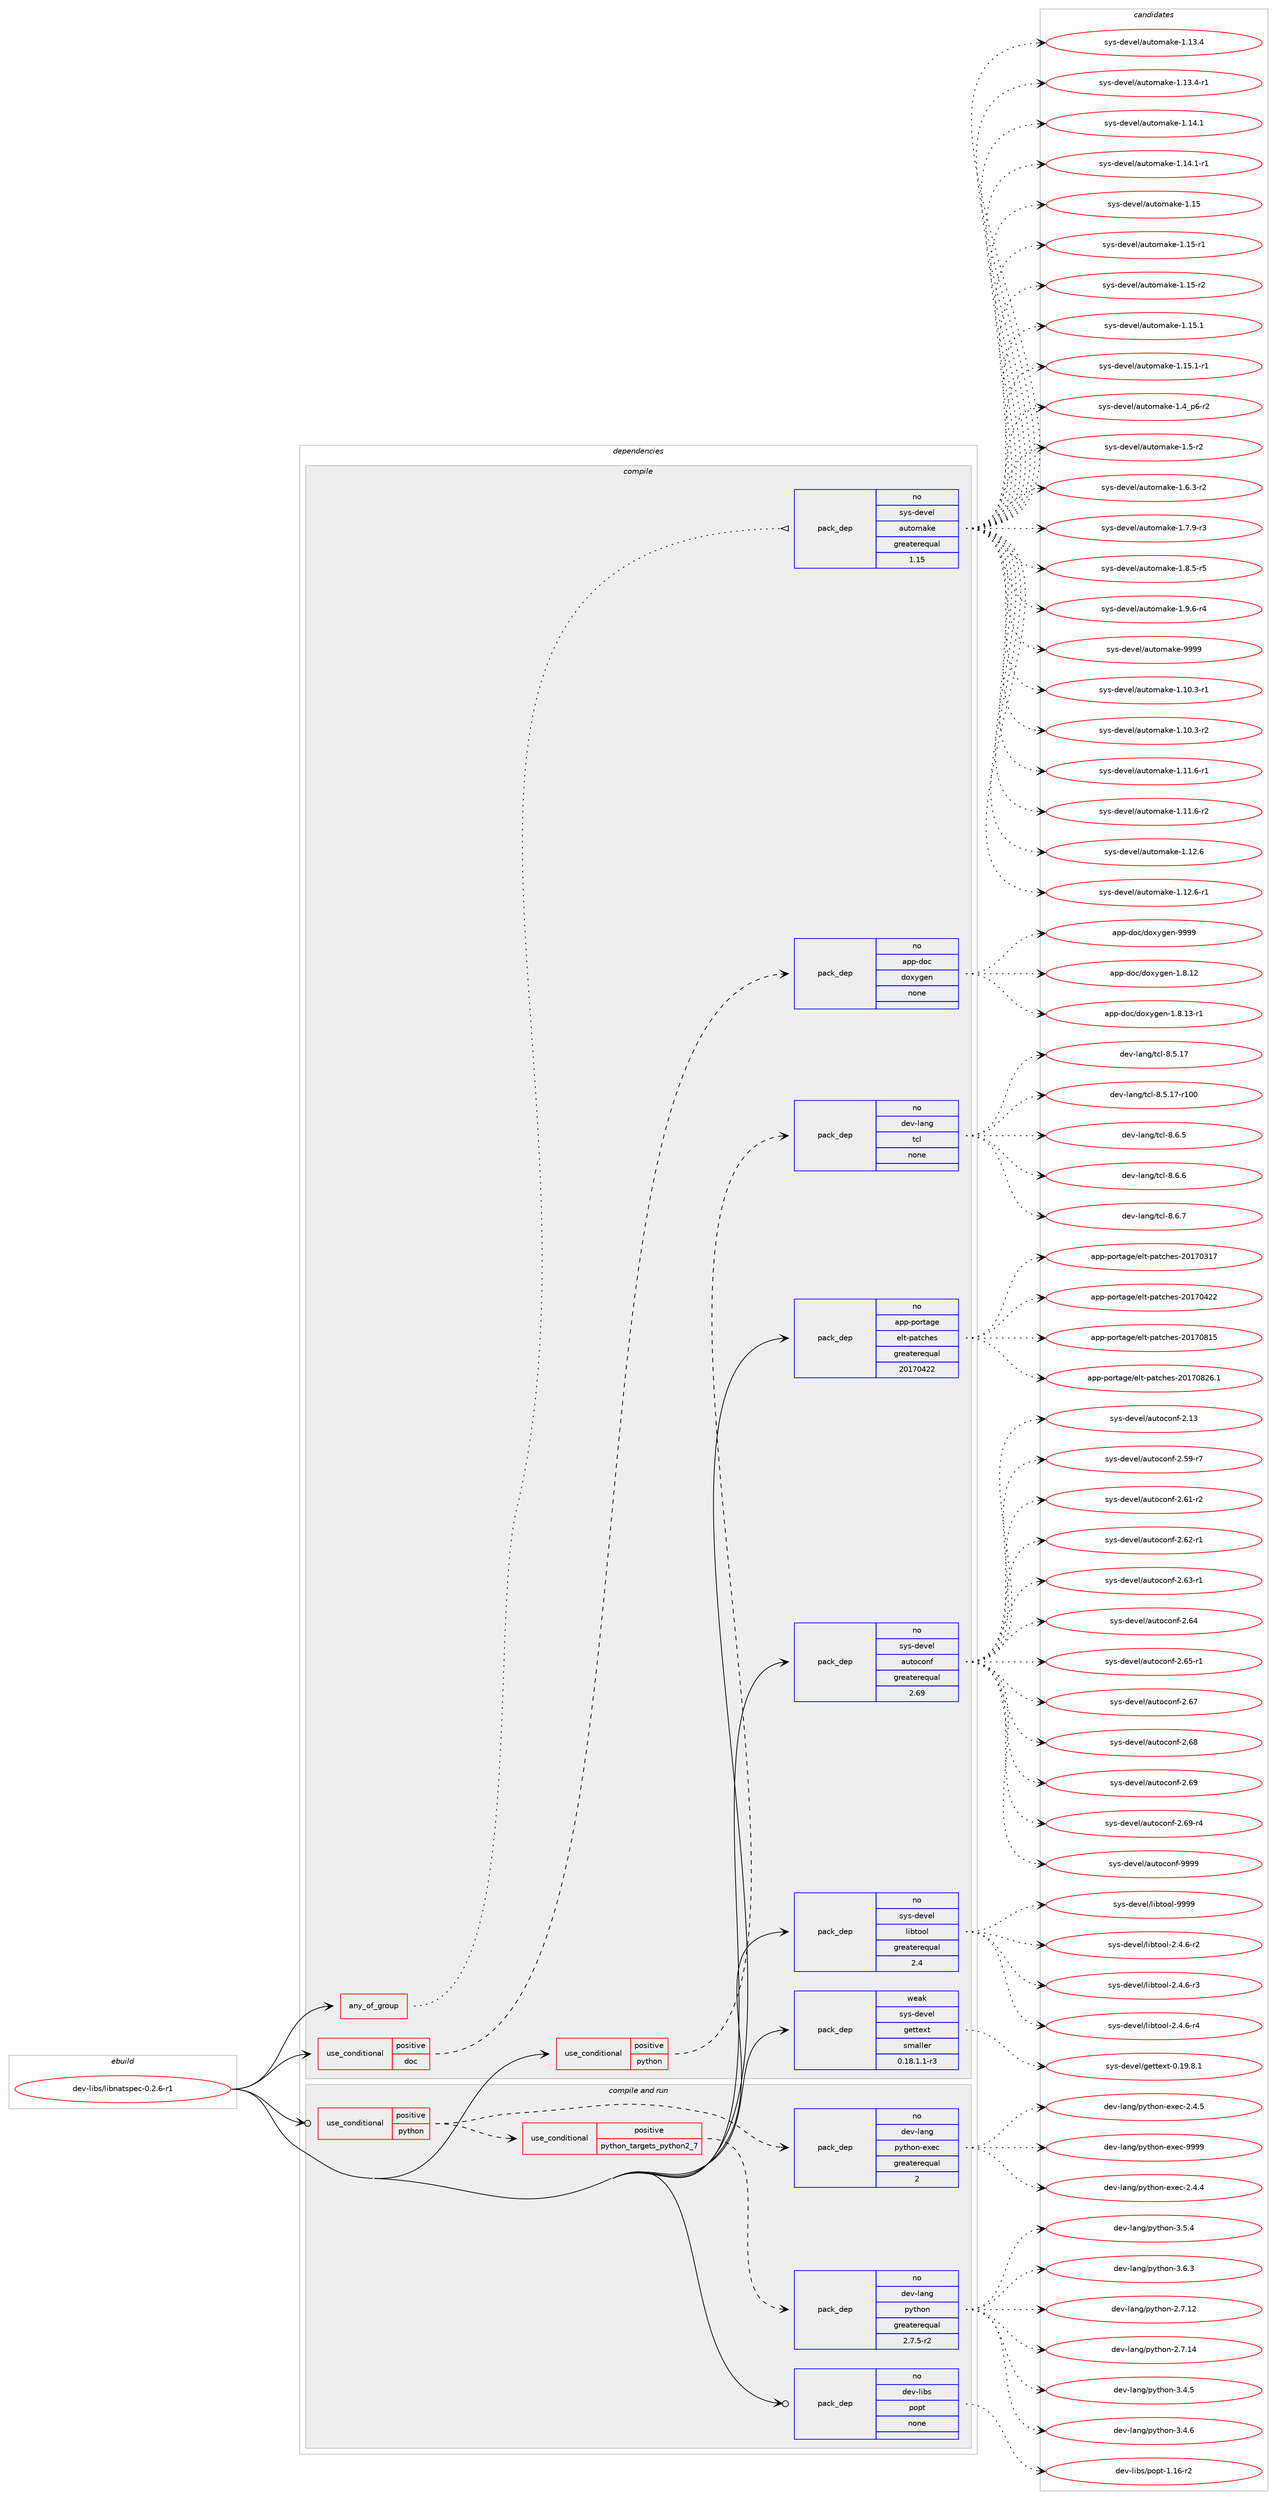digraph prolog {

# *************
# Graph options
# *************

newrank=true;
concentrate=true;
compound=true;
graph [rankdir=LR,fontname=Helvetica,fontsize=10,ranksep=1.5];#, ranksep=2.5, nodesep=0.2];
edge  [arrowhead=vee];
node  [fontname=Helvetica,fontsize=10];

# **********
# The ebuild
# **********

subgraph cluster_leftcol {
color=gray;
rank=same;
label=<<i>ebuild</i>>;
id [label="dev-libs/libnatspec-0.2.6-r1", color=red, width=4, href="../dev-libs/libnatspec-0.2.6-r1.svg"];
}

# ****************
# The dependencies
# ****************

subgraph cluster_midcol {
color=gray;
label=<<i>dependencies</i>>;
subgraph cluster_compile {
fillcolor="#eeeeee";
style=filled;
label=<<i>compile</i>>;
subgraph any3409 {
dependency116180 [label=<<TABLE BORDER="0" CELLBORDER="1" CELLSPACING="0" CELLPADDING="4"><TR><TD CELLPADDING="10">any_of_group</TD></TR></TABLE>>, shape=none, color=red];subgraph pack87665 {
dependency116181 [label=<<TABLE BORDER="0" CELLBORDER="1" CELLSPACING="0" CELLPADDING="4" WIDTH="220"><TR><TD ROWSPAN="6" CELLPADDING="30">pack_dep</TD></TR><TR><TD WIDTH="110">no</TD></TR><TR><TD>sys-devel</TD></TR><TR><TD>automake</TD></TR><TR><TD>greaterequal</TD></TR><TR><TD>1.15</TD></TR></TABLE>>, shape=none, color=blue];
}
dependency116180:e -> dependency116181:w [weight=20,style="dotted",arrowhead="oinv"];
}
id:e -> dependency116180:w [weight=20,style="solid",arrowhead="vee"];
subgraph cond25076 {
dependency116182 [label=<<TABLE BORDER="0" CELLBORDER="1" CELLSPACING="0" CELLPADDING="4"><TR><TD ROWSPAN="3" CELLPADDING="10">use_conditional</TD></TR><TR><TD>positive</TD></TR><TR><TD>doc</TD></TR></TABLE>>, shape=none, color=red];
subgraph pack87666 {
dependency116183 [label=<<TABLE BORDER="0" CELLBORDER="1" CELLSPACING="0" CELLPADDING="4" WIDTH="220"><TR><TD ROWSPAN="6" CELLPADDING="30">pack_dep</TD></TR><TR><TD WIDTH="110">no</TD></TR><TR><TD>app-doc</TD></TR><TR><TD>doxygen</TD></TR><TR><TD>none</TD></TR><TR><TD></TD></TR></TABLE>>, shape=none, color=blue];
}
dependency116182:e -> dependency116183:w [weight=20,style="dashed",arrowhead="vee"];
}
id:e -> dependency116182:w [weight=20,style="solid",arrowhead="vee"];
subgraph cond25077 {
dependency116184 [label=<<TABLE BORDER="0" CELLBORDER="1" CELLSPACING="0" CELLPADDING="4"><TR><TD ROWSPAN="3" CELLPADDING="10">use_conditional</TD></TR><TR><TD>positive</TD></TR><TR><TD>python</TD></TR></TABLE>>, shape=none, color=red];
subgraph pack87667 {
dependency116185 [label=<<TABLE BORDER="0" CELLBORDER="1" CELLSPACING="0" CELLPADDING="4" WIDTH="220"><TR><TD ROWSPAN="6" CELLPADDING="30">pack_dep</TD></TR><TR><TD WIDTH="110">no</TD></TR><TR><TD>dev-lang</TD></TR><TR><TD>tcl</TD></TR><TR><TD>none</TD></TR><TR><TD></TD></TR></TABLE>>, shape=none, color=blue];
}
dependency116184:e -> dependency116185:w [weight=20,style="dashed",arrowhead="vee"];
}
id:e -> dependency116184:w [weight=20,style="solid",arrowhead="vee"];
subgraph pack87668 {
dependency116186 [label=<<TABLE BORDER="0" CELLBORDER="1" CELLSPACING="0" CELLPADDING="4" WIDTH="220"><TR><TD ROWSPAN="6" CELLPADDING="30">pack_dep</TD></TR><TR><TD WIDTH="110">no</TD></TR><TR><TD>app-portage</TD></TR><TR><TD>elt-patches</TD></TR><TR><TD>greaterequal</TD></TR><TR><TD>20170422</TD></TR></TABLE>>, shape=none, color=blue];
}
id:e -> dependency116186:w [weight=20,style="solid",arrowhead="vee"];
subgraph pack87669 {
dependency116187 [label=<<TABLE BORDER="0" CELLBORDER="1" CELLSPACING="0" CELLPADDING="4" WIDTH="220"><TR><TD ROWSPAN="6" CELLPADDING="30">pack_dep</TD></TR><TR><TD WIDTH="110">no</TD></TR><TR><TD>sys-devel</TD></TR><TR><TD>autoconf</TD></TR><TR><TD>greaterequal</TD></TR><TR><TD>2.69</TD></TR></TABLE>>, shape=none, color=blue];
}
id:e -> dependency116187:w [weight=20,style="solid",arrowhead="vee"];
subgraph pack87670 {
dependency116188 [label=<<TABLE BORDER="0" CELLBORDER="1" CELLSPACING="0" CELLPADDING="4" WIDTH="220"><TR><TD ROWSPAN="6" CELLPADDING="30">pack_dep</TD></TR><TR><TD WIDTH="110">no</TD></TR><TR><TD>sys-devel</TD></TR><TR><TD>libtool</TD></TR><TR><TD>greaterequal</TD></TR><TR><TD>2.4</TD></TR></TABLE>>, shape=none, color=blue];
}
id:e -> dependency116188:w [weight=20,style="solid",arrowhead="vee"];
subgraph pack87671 {
dependency116189 [label=<<TABLE BORDER="0" CELLBORDER="1" CELLSPACING="0" CELLPADDING="4" WIDTH="220"><TR><TD ROWSPAN="6" CELLPADDING="30">pack_dep</TD></TR><TR><TD WIDTH="110">weak</TD></TR><TR><TD>sys-devel</TD></TR><TR><TD>gettext</TD></TR><TR><TD>smaller</TD></TR><TR><TD>0.18.1.1-r3</TD></TR></TABLE>>, shape=none, color=blue];
}
id:e -> dependency116189:w [weight=20,style="solid",arrowhead="vee"];
}
subgraph cluster_compileandrun {
fillcolor="#eeeeee";
style=filled;
label=<<i>compile and run</i>>;
subgraph cond25078 {
dependency116190 [label=<<TABLE BORDER="0" CELLBORDER="1" CELLSPACING="0" CELLPADDING="4"><TR><TD ROWSPAN="3" CELLPADDING="10">use_conditional</TD></TR><TR><TD>positive</TD></TR><TR><TD>python</TD></TR></TABLE>>, shape=none, color=red];
subgraph cond25079 {
dependency116191 [label=<<TABLE BORDER="0" CELLBORDER="1" CELLSPACING="0" CELLPADDING="4"><TR><TD ROWSPAN="3" CELLPADDING="10">use_conditional</TD></TR><TR><TD>positive</TD></TR><TR><TD>python_targets_python2_7</TD></TR></TABLE>>, shape=none, color=red];
subgraph pack87672 {
dependency116192 [label=<<TABLE BORDER="0" CELLBORDER="1" CELLSPACING="0" CELLPADDING="4" WIDTH="220"><TR><TD ROWSPAN="6" CELLPADDING="30">pack_dep</TD></TR><TR><TD WIDTH="110">no</TD></TR><TR><TD>dev-lang</TD></TR><TR><TD>python</TD></TR><TR><TD>greaterequal</TD></TR><TR><TD>2.7.5-r2</TD></TR></TABLE>>, shape=none, color=blue];
}
dependency116191:e -> dependency116192:w [weight=20,style="dashed",arrowhead="vee"];
}
dependency116190:e -> dependency116191:w [weight=20,style="dashed",arrowhead="vee"];
subgraph pack87673 {
dependency116193 [label=<<TABLE BORDER="0" CELLBORDER="1" CELLSPACING="0" CELLPADDING="4" WIDTH="220"><TR><TD ROWSPAN="6" CELLPADDING="30">pack_dep</TD></TR><TR><TD WIDTH="110">no</TD></TR><TR><TD>dev-lang</TD></TR><TR><TD>python-exec</TD></TR><TR><TD>greaterequal</TD></TR><TR><TD>2</TD></TR></TABLE>>, shape=none, color=blue];
}
dependency116190:e -> dependency116193:w [weight=20,style="dashed",arrowhead="vee"];
}
id:e -> dependency116190:w [weight=20,style="solid",arrowhead="odotvee"];
subgraph pack87674 {
dependency116194 [label=<<TABLE BORDER="0" CELLBORDER="1" CELLSPACING="0" CELLPADDING="4" WIDTH="220"><TR><TD ROWSPAN="6" CELLPADDING="30">pack_dep</TD></TR><TR><TD WIDTH="110">no</TD></TR><TR><TD>dev-libs</TD></TR><TR><TD>popt</TD></TR><TR><TD>none</TD></TR><TR><TD></TD></TR></TABLE>>, shape=none, color=blue];
}
id:e -> dependency116194:w [weight=20,style="solid",arrowhead="odotvee"];
}
subgraph cluster_run {
fillcolor="#eeeeee";
style=filled;
label=<<i>run</i>>;
}
}

# **************
# The candidates
# **************

subgraph cluster_choices {
rank=same;
color=gray;
label=<<i>candidates</i>>;

subgraph choice87665 {
color=black;
nodesep=1;
choice11512111545100101118101108479711711611110997107101454946494846514511449 [label="sys-devel/automake-1.10.3-r1", color=red, width=4,href="../sys-devel/automake-1.10.3-r1.svg"];
choice11512111545100101118101108479711711611110997107101454946494846514511450 [label="sys-devel/automake-1.10.3-r2", color=red, width=4,href="../sys-devel/automake-1.10.3-r2.svg"];
choice11512111545100101118101108479711711611110997107101454946494946544511449 [label="sys-devel/automake-1.11.6-r1", color=red, width=4,href="../sys-devel/automake-1.11.6-r1.svg"];
choice11512111545100101118101108479711711611110997107101454946494946544511450 [label="sys-devel/automake-1.11.6-r2", color=red, width=4,href="../sys-devel/automake-1.11.6-r2.svg"];
choice1151211154510010111810110847971171161111099710710145494649504654 [label="sys-devel/automake-1.12.6", color=red, width=4,href="../sys-devel/automake-1.12.6.svg"];
choice11512111545100101118101108479711711611110997107101454946495046544511449 [label="sys-devel/automake-1.12.6-r1", color=red, width=4,href="../sys-devel/automake-1.12.6-r1.svg"];
choice1151211154510010111810110847971171161111099710710145494649514652 [label="sys-devel/automake-1.13.4", color=red, width=4,href="../sys-devel/automake-1.13.4.svg"];
choice11512111545100101118101108479711711611110997107101454946495146524511449 [label="sys-devel/automake-1.13.4-r1", color=red, width=4,href="../sys-devel/automake-1.13.4-r1.svg"];
choice1151211154510010111810110847971171161111099710710145494649524649 [label="sys-devel/automake-1.14.1", color=red, width=4,href="../sys-devel/automake-1.14.1.svg"];
choice11512111545100101118101108479711711611110997107101454946495246494511449 [label="sys-devel/automake-1.14.1-r1", color=red, width=4,href="../sys-devel/automake-1.14.1-r1.svg"];
choice115121115451001011181011084797117116111109971071014549464953 [label="sys-devel/automake-1.15", color=red, width=4,href="../sys-devel/automake-1.15.svg"];
choice1151211154510010111810110847971171161111099710710145494649534511449 [label="sys-devel/automake-1.15-r1", color=red, width=4,href="../sys-devel/automake-1.15-r1.svg"];
choice1151211154510010111810110847971171161111099710710145494649534511450 [label="sys-devel/automake-1.15-r2", color=red, width=4,href="../sys-devel/automake-1.15-r2.svg"];
choice1151211154510010111810110847971171161111099710710145494649534649 [label="sys-devel/automake-1.15.1", color=red, width=4,href="../sys-devel/automake-1.15.1.svg"];
choice11512111545100101118101108479711711611110997107101454946495346494511449 [label="sys-devel/automake-1.15.1-r1", color=red, width=4,href="../sys-devel/automake-1.15.1-r1.svg"];
choice115121115451001011181011084797117116111109971071014549465295112544511450 [label="sys-devel/automake-1.4_p6-r2", color=red, width=4,href="../sys-devel/automake-1.4_p6-r2.svg"];
choice11512111545100101118101108479711711611110997107101454946534511450 [label="sys-devel/automake-1.5-r2", color=red, width=4,href="../sys-devel/automake-1.5-r2.svg"];
choice115121115451001011181011084797117116111109971071014549465446514511450 [label="sys-devel/automake-1.6.3-r2", color=red, width=4,href="../sys-devel/automake-1.6.3-r2.svg"];
choice115121115451001011181011084797117116111109971071014549465546574511451 [label="sys-devel/automake-1.7.9-r3", color=red, width=4,href="../sys-devel/automake-1.7.9-r3.svg"];
choice115121115451001011181011084797117116111109971071014549465646534511453 [label="sys-devel/automake-1.8.5-r5", color=red, width=4,href="../sys-devel/automake-1.8.5-r5.svg"];
choice115121115451001011181011084797117116111109971071014549465746544511452 [label="sys-devel/automake-1.9.6-r4", color=red, width=4,href="../sys-devel/automake-1.9.6-r4.svg"];
choice115121115451001011181011084797117116111109971071014557575757 [label="sys-devel/automake-9999", color=red, width=4,href="../sys-devel/automake-9999.svg"];
dependency116181:e -> choice11512111545100101118101108479711711611110997107101454946494846514511449:w [style=dotted,weight="100"];
dependency116181:e -> choice11512111545100101118101108479711711611110997107101454946494846514511450:w [style=dotted,weight="100"];
dependency116181:e -> choice11512111545100101118101108479711711611110997107101454946494946544511449:w [style=dotted,weight="100"];
dependency116181:e -> choice11512111545100101118101108479711711611110997107101454946494946544511450:w [style=dotted,weight="100"];
dependency116181:e -> choice1151211154510010111810110847971171161111099710710145494649504654:w [style=dotted,weight="100"];
dependency116181:e -> choice11512111545100101118101108479711711611110997107101454946495046544511449:w [style=dotted,weight="100"];
dependency116181:e -> choice1151211154510010111810110847971171161111099710710145494649514652:w [style=dotted,weight="100"];
dependency116181:e -> choice11512111545100101118101108479711711611110997107101454946495146524511449:w [style=dotted,weight="100"];
dependency116181:e -> choice1151211154510010111810110847971171161111099710710145494649524649:w [style=dotted,weight="100"];
dependency116181:e -> choice11512111545100101118101108479711711611110997107101454946495246494511449:w [style=dotted,weight="100"];
dependency116181:e -> choice115121115451001011181011084797117116111109971071014549464953:w [style=dotted,weight="100"];
dependency116181:e -> choice1151211154510010111810110847971171161111099710710145494649534511449:w [style=dotted,weight="100"];
dependency116181:e -> choice1151211154510010111810110847971171161111099710710145494649534511450:w [style=dotted,weight="100"];
dependency116181:e -> choice1151211154510010111810110847971171161111099710710145494649534649:w [style=dotted,weight="100"];
dependency116181:e -> choice11512111545100101118101108479711711611110997107101454946495346494511449:w [style=dotted,weight="100"];
dependency116181:e -> choice115121115451001011181011084797117116111109971071014549465295112544511450:w [style=dotted,weight="100"];
dependency116181:e -> choice11512111545100101118101108479711711611110997107101454946534511450:w [style=dotted,weight="100"];
dependency116181:e -> choice115121115451001011181011084797117116111109971071014549465446514511450:w [style=dotted,weight="100"];
dependency116181:e -> choice115121115451001011181011084797117116111109971071014549465546574511451:w [style=dotted,weight="100"];
dependency116181:e -> choice115121115451001011181011084797117116111109971071014549465646534511453:w [style=dotted,weight="100"];
dependency116181:e -> choice115121115451001011181011084797117116111109971071014549465746544511452:w [style=dotted,weight="100"];
dependency116181:e -> choice115121115451001011181011084797117116111109971071014557575757:w [style=dotted,weight="100"];
}
subgraph choice87666 {
color=black;
nodesep=1;
choice9711211245100111994710011112012110310111045494656464950 [label="app-doc/doxygen-1.8.12", color=red, width=4,href="../app-doc/doxygen-1.8.12.svg"];
choice97112112451001119947100111120121103101110454946564649514511449 [label="app-doc/doxygen-1.8.13-r1", color=red, width=4,href="../app-doc/doxygen-1.8.13-r1.svg"];
choice971121124510011199471001111201211031011104557575757 [label="app-doc/doxygen-9999", color=red, width=4,href="../app-doc/doxygen-9999.svg"];
dependency116183:e -> choice9711211245100111994710011112012110310111045494656464950:w [style=dotted,weight="100"];
dependency116183:e -> choice97112112451001119947100111120121103101110454946564649514511449:w [style=dotted,weight="100"];
dependency116183:e -> choice971121124510011199471001111201211031011104557575757:w [style=dotted,weight="100"];
}
subgraph choice87667 {
color=black;
nodesep=1;
choice1001011184510897110103471169910845564653464955 [label="dev-lang/tcl-8.5.17", color=red, width=4,href="../dev-lang/tcl-8.5.17.svg"];
choice100101118451089711010347116991084556465346495545114494848 [label="dev-lang/tcl-8.5.17-r100", color=red, width=4,href="../dev-lang/tcl-8.5.17-r100.svg"];
choice10010111845108971101034711699108455646544653 [label="dev-lang/tcl-8.6.5", color=red, width=4,href="../dev-lang/tcl-8.6.5.svg"];
choice10010111845108971101034711699108455646544654 [label="dev-lang/tcl-8.6.6", color=red, width=4,href="../dev-lang/tcl-8.6.6.svg"];
choice10010111845108971101034711699108455646544655 [label="dev-lang/tcl-8.6.7", color=red, width=4,href="../dev-lang/tcl-8.6.7.svg"];
dependency116185:e -> choice1001011184510897110103471169910845564653464955:w [style=dotted,weight="100"];
dependency116185:e -> choice100101118451089711010347116991084556465346495545114494848:w [style=dotted,weight="100"];
dependency116185:e -> choice10010111845108971101034711699108455646544653:w [style=dotted,weight="100"];
dependency116185:e -> choice10010111845108971101034711699108455646544654:w [style=dotted,weight="100"];
dependency116185:e -> choice10010111845108971101034711699108455646544655:w [style=dotted,weight="100"];
}
subgraph choice87668 {
color=black;
nodesep=1;
choice97112112451121111141169710310147101108116451129711699104101115455048495548514955 [label="app-portage/elt-patches-20170317", color=red, width=4,href="../app-portage/elt-patches-20170317.svg"];
choice97112112451121111141169710310147101108116451129711699104101115455048495548525050 [label="app-portage/elt-patches-20170422", color=red, width=4,href="../app-portage/elt-patches-20170422.svg"];
choice97112112451121111141169710310147101108116451129711699104101115455048495548564953 [label="app-portage/elt-patches-20170815", color=red, width=4,href="../app-portage/elt-patches-20170815.svg"];
choice971121124511211111411697103101471011081164511297116991041011154550484955485650544649 [label="app-portage/elt-patches-20170826.1", color=red, width=4,href="../app-portage/elt-patches-20170826.1.svg"];
dependency116186:e -> choice97112112451121111141169710310147101108116451129711699104101115455048495548514955:w [style=dotted,weight="100"];
dependency116186:e -> choice97112112451121111141169710310147101108116451129711699104101115455048495548525050:w [style=dotted,weight="100"];
dependency116186:e -> choice97112112451121111141169710310147101108116451129711699104101115455048495548564953:w [style=dotted,weight="100"];
dependency116186:e -> choice971121124511211111411697103101471011081164511297116991041011154550484955485650544649:w [style=dotted,weight="100"];
}
subgraph choice87669 {
color=black;
nodesep=1;
choice115121115451001011181011084797117116111991111101024550464951 [label="sys-devel/autoconf-2.13", color=red, width=4,href="../sys-devel/autoconf-2.13.svg"];
choice1151211154510010111810110847971171161119911111010245504653574511455 [label="sys-devel/autoconf-2.59-r7", color=red, width=4,href="../sys-devel/autoconf-2.59-r7.svg"];
choice1151211154510010111810110847971171161119911111010245504654494511450 [label="sys-devel/autoconf-2.61-r2", color=red, width=4,href="../sys-devel/autoconf-2.61-r2.svg"];
choice1151211154510010111810110847971171161119911111010245504654504511449 [label="sys-devel/autoconf-2.62-r1", color=red, width=4,href="../sys-devel/autoconf-2.62-r1.svg"];
choice1151211154510010111810110847971171161119911111010245504654514511449 [label="sys-devel/autoconf-2.63-r1", color=red, width=4,href="../sys-devel/autoconf-2.63-r1.svg"];
choice115121115451001011181011084797117116111991111101024550465452 [label="sys-devel/autoconf-2.64", color=red, width=4,href="../sys-devel/autoconf-2.64.svg"];
choice1151211154510010111810110847971171161119911111010245504654534511449 [label="sys-devel/autoconf-2.65-r1", color=red, width=4,href="../sys-devel/autoconf-2.65-r1.svg"];
choice115121115451001011181011084797117116111991111101024550465455 [label="sys-devel/autoconf-2.67", color=red, width=4,href="../sys-devel/autoconf-2.67.svg"];
choice115121115451001011181011084797117116111991111101024550465456 [label="sys-devel/autoconf-2.68", color=red, width=4,href="../sys-devel/autoconf-2.68.svg"];
choice115121115451001011181011084797117116111991111101024550465457 [label="sys-devel/autoconf-2.69", color=red, width=4,href="../sys-devel/autoconf-2.69.svg"];
choice1151211154510010111810110847971171161119911111010245504654574511452 [label="sys-devel/autoconf-2.69-r4", color=red, width=4,href="../sys-devel/autoconf-2.69-r4.svg"];
choice115121115451001011181011084797117116111991111101024557575757 [label="sys-devel/autoconf-9999", color=red, width=4,href="../sys-devel/autoconf-9999.svg"];
dependency116187:e -> choice115121115451001011181011084797117116111991111101024550464951:w [style=dotted,weight="100"];
dependency116187:e -> choice1151211154510010111810110847971171161119911111010245504653574511455:w [style=dotted,weight="100"];
dependency116187:e -> choice1151211154510010111810110847971171161119911111010245504654494511450:w [style=dotted,weight="100"];
dependency116187:e -> choice1151211154510010111810110847971171161119911111010245504654504511449:w [style=dotted,weight="100"];
dependency116187:e -> choice1151211154510010111810110847971171161119911111010245504654514511449:w [style=dotted,weight="100"];
dependency116187:e -> choice115121115451001011181011084797117116111991111101024550465452:w [style=dotted,weight="100"];
dependency116187:e -> choice1151211154510010111810110847971171161119911111010245504654534511449:w [style=dotted,weight="100"];
dependency116187:e -> choice115121115451001011181011084797117116111991111101024550465455:w [style=dotted,weight="100"];
dependency116187:e -> choice115121115451001011181011084797117116111991111101024550465456:w [style=dotted,weight="100"];
dependency116187:e -> choice115121115451001011181011084797117116111991111101024550465457:w [style=dotted,weight="100"];
dependency116187:e -> choice1151211154510010111810110847971171161119911111010245504654574511452:w [style=dotted,weight="100"];
dependency116187:e -> choice115121115451001011181011084797117116111991111101024557575757:w [style=dotted,weight="100"];
}
subgraph choice87670 {
color=black;
nodesep=1;
choice1151211154510010111810110847108105981161111111084550465246544511450 [label="sys-devel/libtool-2.4.6-r2", color=red, width=4,href="../sys-devel/libtool-2.4.6-r2.svg"];
choice1151211154510010111810110847108105981161111111084550465246544511451 [label="sys-devel/libtool-2.4.6-r3", color=red, width=4,href="../sys-devel/libtool-2.4.6-r3.svg"];
choice1151211154510010111810110847108105981161111111084550465246544511452 [label="sys-devel/libtool-2.4.6-r4", color=red, width=4,href="../sys-devel/libtool-2.4.6-r4.svg"];
choice1151211154510010111810110847108105981161111111084557575757 [label="sys-devel/libtool-9999", color=red, width=4,href="../sys-devel/libtool-9999.svg"];
dependency116188:e -> choice1151211154510010111810110847108105981161111111084550465246544511450:w [style=dotted,weight="100"];
dependency116188:e -> choice1151211154510010111810110847108105981161111111084550465246544511451:w [style=dotted,weight="100"];
dependency116188:e -> choice1151211154510010111810110847108105981161111111084550465246544511452:w [style=dotted,weight="100"];
dependency116188:e -> choice1151211154510010111810110847108105981161111111084557575757:w [style=dotted,weight="100"];
}
subgraph choice87671 {
color=black;
nodesep=1;
choice1151211154510010111810110847103101116116101120116454846495746564649 [label="sys-devel/gettext-0.19.8.1", color=red, width=4,href="../sys-devel/gettext-0.19.8.1.svg"];
dependency116189:e -> choice1151211154510010111810110847103101116116101120116454846495746564649:w [style=dotted,weight="100"];
}
subgraph choice87672 {
color=black;
nodesep=1;
choice10010111845108971101034711212111610411111045504655464950 [label="dev-lang/python-2.7.12", color=red, width=4,href="../dev-lang/python-2.7.12.svg"];
choice10010111845108971101034711212111610411111045504655464952 [label="dev-lang/python-2.7.14", color=red, width=4,href="../dev-lang/python-2.7.14.svg"];
choice100101118451089711010347112121116104111110455146524653 [label="dev-lang/python-3.4.5", color=red, width=4,href="../dev-lang/python-3.4.5.svg"];
choice100101118451089711010347112121116104111110455146524654 [label="dev-lang/python-3.4.6", color=red, width=4,href="../dev-lang/python-3.4.6.svg"];
choice100101118451089711010347112121116104111110455146534652 [label="dev-lang/python-3.5.4", color=red, width=4,href="../dev-lang/python-3.5.4.svg"];
choice100101118451089711010347112121116104111110455146544651 [label="dev-lang/python-3.6.3", color=red, width=4,href="../dev-lang/python-3.6.3.svg"];
dependency116192:e -> choice10010111845108971101034711212111610411111045504655464950:w [style=dotted,weight="100"];
dependency116192:e -> choice10010111845108971101034711212111610411111045504655464952:w [style=dotted,weight="100"];
dependency116192:e -> choice100101118451089711010347112121116104111110455146524653:w [style=dotted,weight="100"];
dependency116192:e -> choice100101118451089711010347112121116104111110455146524654:w [style=dotted,weight="100"];
dependency116192:e -> choice100101118451089711010347112121116104111110455146534652:w [style=dotted,weight="100"];
dependency116192:e -> choice100101118451089711010347112121116104111110455146544651:w [style=dotted,weight="100"];
}
subgraph choice87673 {
color=black;
nodesep=1;
choice1001011184510897110103471121211161041111104510112010199455046524652 [label="dev-lang/python-exec-2.4.4", color=red, width=4,href="../dev-lang/python-exec-2.4.4.svg"];
choice1001011184510897110103471121211161041111104510112010199455046524653 [label="dev-lang/python-exec-2.4.5", color=red, width=4,href="../dev-lang/python-exec-2.4.5.svg"];
choice10010111845108971101034711212111610411111045101120101994557575757 [label="dev-lang/python-exec-9999", color=red, width=4,href="../dev-lang/python-exec-9999.svg"];
dependency116193:e -> choice1001011184510897110103471121211161041111104510112010199455046524652:w [style=dotted,weight="100"];
dependency116193:e -> choice1001011184510897110103471121211161041111104510112010199455046524653:w [style=dotted,weight="100"];
dependency116193:e -> choice10010111845108971101034711212111610411111045101120101994557575757:w [style=dotted,weight="100"];
}
subgraph choice87674 {
color=black;
nodesep=1;
choice10010111845108105981154711211111211645494649544511450 [label="dev-libs/popt-1.16-r2", color=red, width=4,href="../dev-libs/popt-1.16-r2.svg"];
dependency116194:e -> choice10010111845108105981154711211111211645494649544511450:w [style=dotted,weight="100"];
}
}

}
